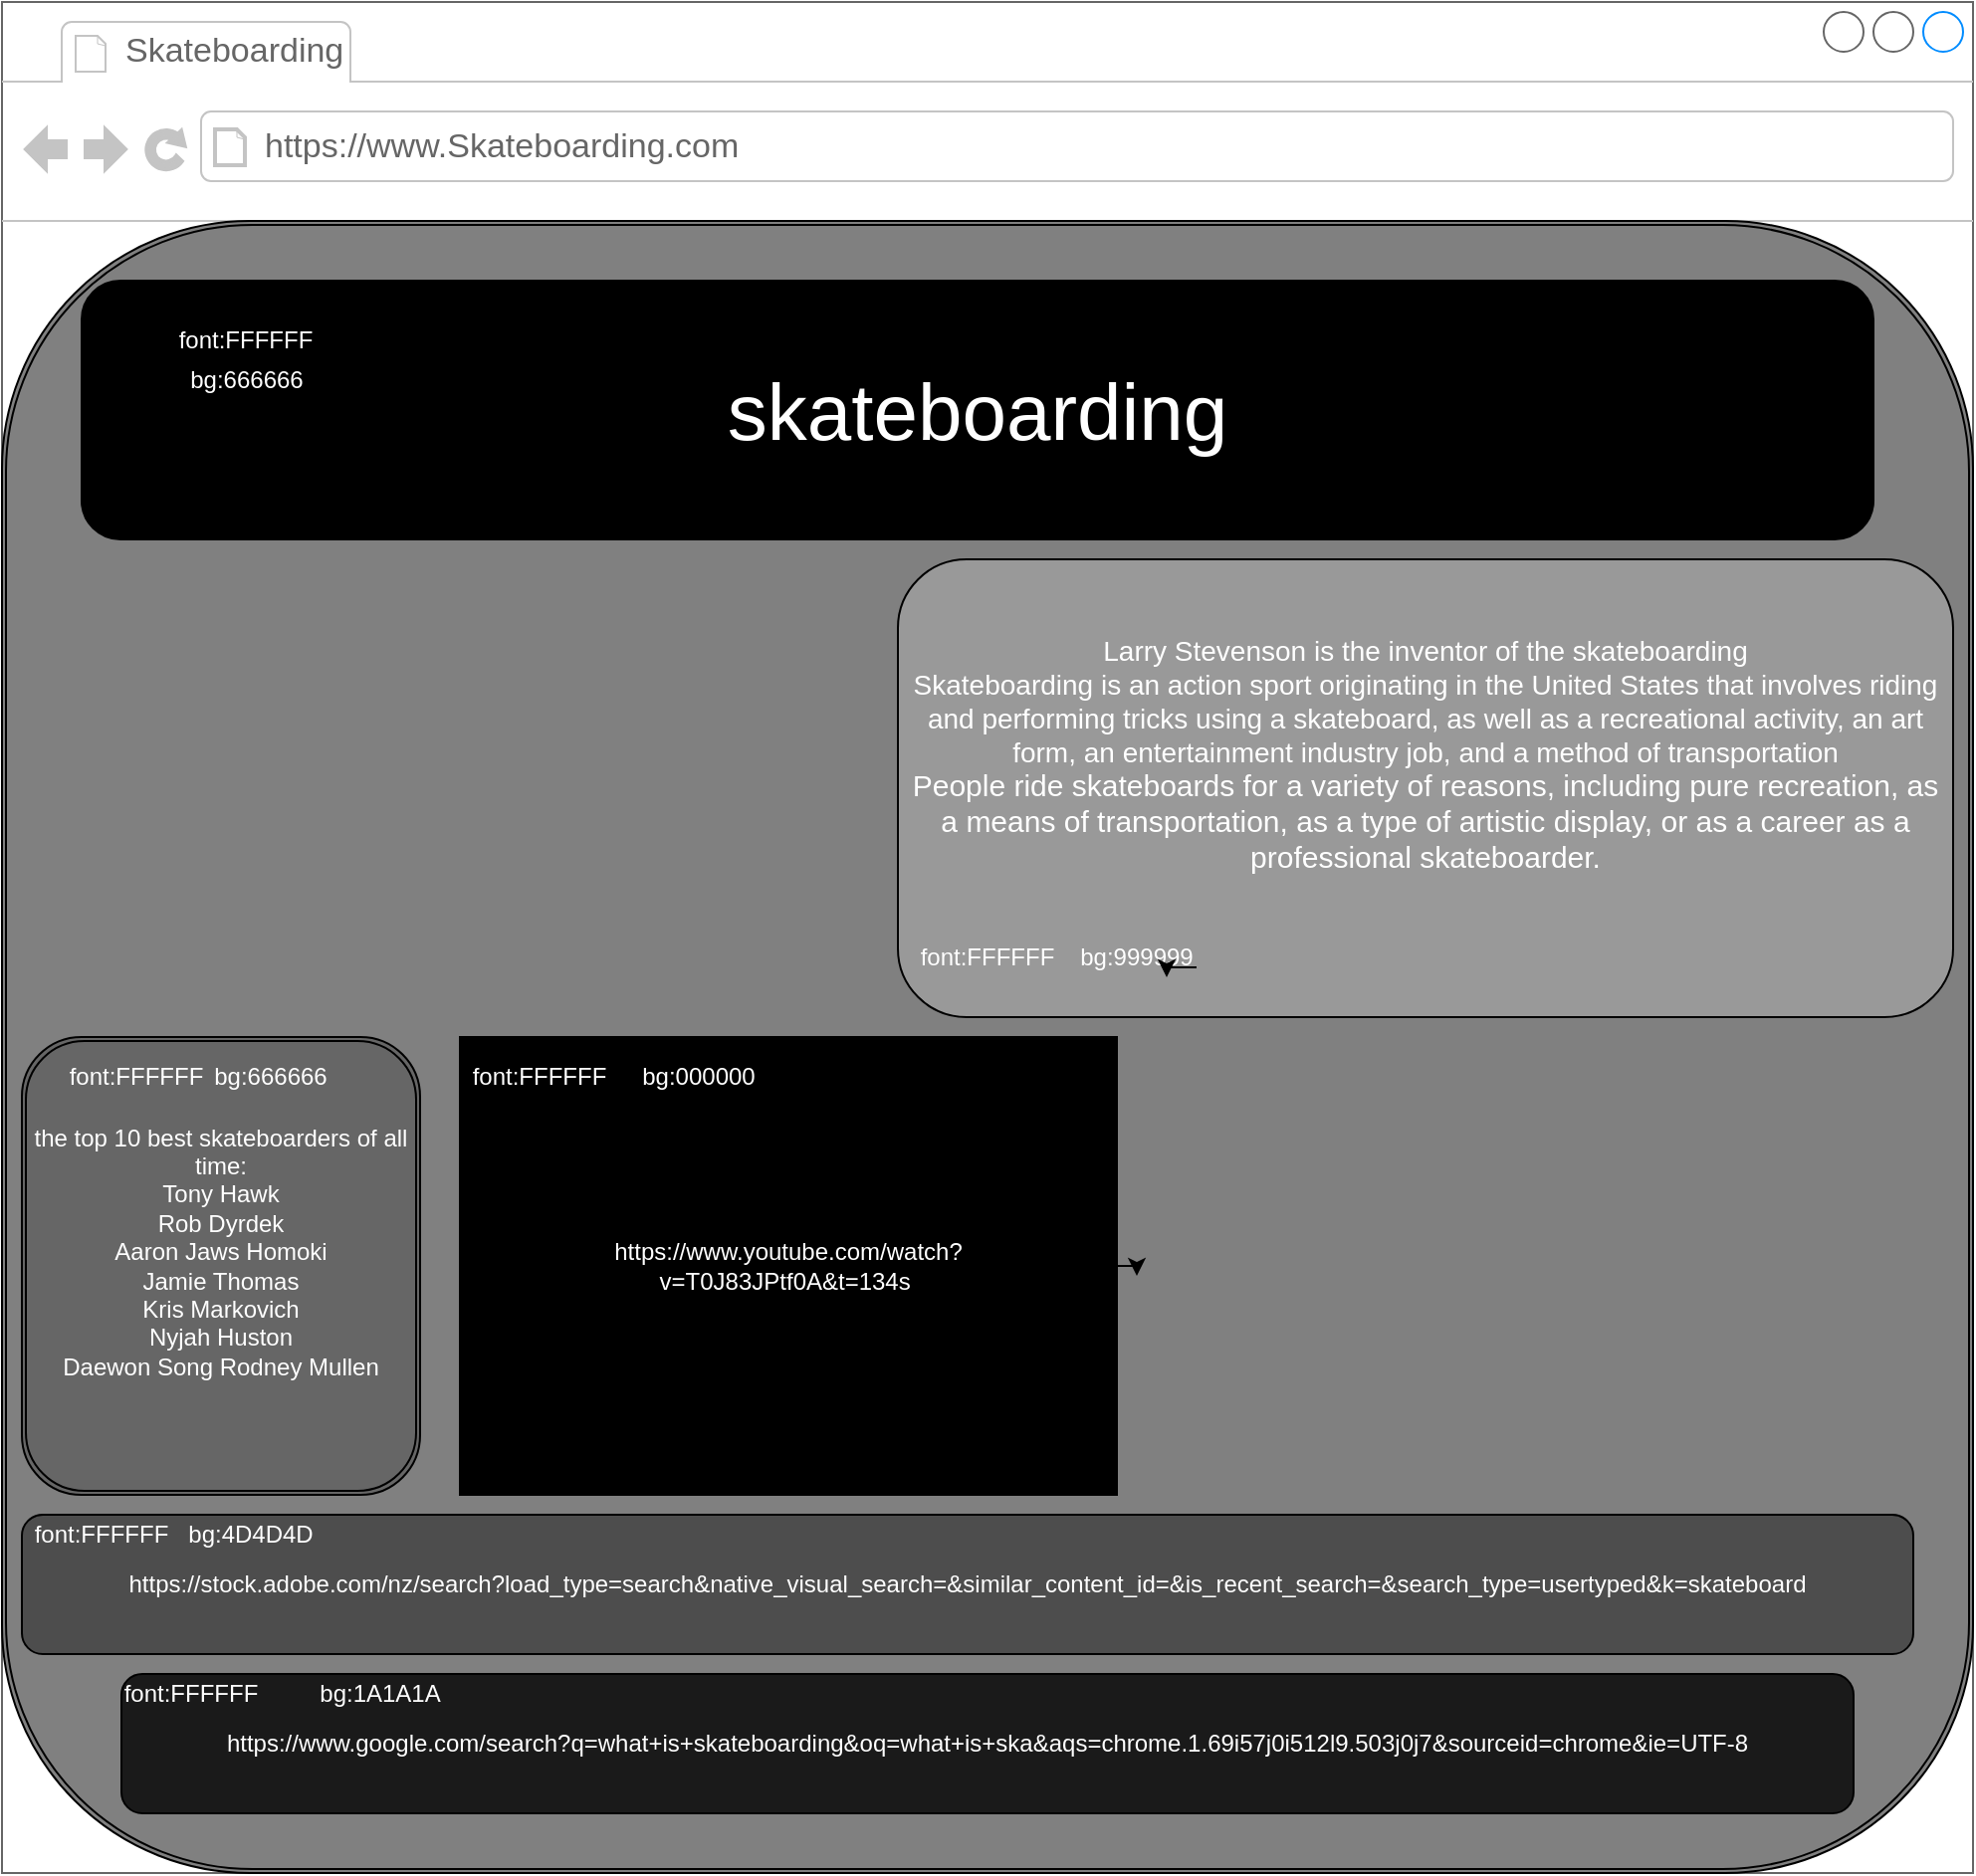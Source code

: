 <mxfile version="15.2.9" type="github">
  <diagram id="FrKrD6kRUA2nPL6c1ak3" name="Page-1">
    <mxGraphModel dx="1038" dy="579" grid="1" gridSize="10" guides="1" tooltips="1" connect="1" arrows="1" fold="1" page="1" pageScale="1" pageWidth="850" pageHeight="1100" math="0" shadow="0">
      <root>
        <mxCell id="0" />
        <mxCell id="1" parent="0" />
        <UserObject label="https://t4.ftcdn.net/jpg/03/02/06/95/240_F_302069526_7c0c5jrY15yVzeacaCMCckSBTQKEUT3S.jpg" id="qnNMIZ_E7A0Bu9t183FQ-13">
          <mxCell style="strokeWidth=1;shadow=0;dashed=0;align=center;html=1;shape=mxgraph.mockup.containers.browserWindow;rSize=0;strokeColor=#666666;strokeColor2=#008cff;strokeColor3=#c4c4c4;mainText=,;recursiveResize=0;" parent="1" vertex="1">
            <mxGeometry x="20" y="10" width="990" height="940" as="geometry" />
          </mxCell>
        </UserObject>
        <mxCell id="DYSLplBUFb7p__vRSu4i-8" value="https://www.youtube.com/watch?v=T0J83JPtf0A&amp;nbsp;&amp;nbsp;" style="rounded=1;whiteSpace=wrap;html=1;fillColor=#B3B3B3;" parent="qnNMIZ_E7A0Bu9t183FQ-13" vertex="1">
          <mxGeometry x="230" y="590" width="320" height="240" as="geometry" />
        </mxCell>
        <mxCell id="qnNMIZ_E7A0Bu9t183FQ-14" value="Skateboarding" style="strokeWidth=1;shadow=0;dashed=0;align=center;html=1;shape=mxgraph.mockup.containers.anchor;fontSize=17;fontColor=#666666;align=left;" parent="qnNMIZ_E7A0Bu9t183FQ-13" vertex="1">
          <mxGeometry x="60" y="12" width="130" height="26" as="geometry" />
        </mxCell>
        <mxCell id="qnNMIZ_E7A0Bu9t183FQ-15" value="https://www.Skateboarding.com" style="strokeWidth=1;shadow=0;dashed=0;align=center;html=1;shape=mxgraph.mockup.containers.anchor;rSize=0;fontSize=17;fontColor=#666666;align=left;" parent="qnNMIZ_E7A0Bu9t183FQ-13" vertex="1">
          <mxGeometry x="130" y="60" width="250" height="26" as="geometry" />
        </mxCell>
        <UserObject label="&lt;img width=&quot;undefined&quot; height=&quot;undefined&quot;&gt;" id="qnNMIZ_E7A0Bu9t183FQ-24">
          <mxCell style="shape=ext;double=1;rounded=1;whiteSpace=wrap;html=1;fillColor=#808080;" parent="qnNMIZ_E7A0Bu9t183FQ-13" vertex="1">
            <mxGeometry y="110" width="990" height="830" as="geometry" />
          </mxCell>
        </UserObject>
        <mxCell id="DYSLplBUFb7p__vRSu4i-1" value="&lt;font color=&quot;#ffffff&quot; style=&quot;font-size: 40px&quot;&gt;skateboarding&lt;/font&gt;" style="rounded=1;whiteSpace=wrap;html=1;fillColor=#000000;" parent="qnNMIZ_E7A0Bu9t183FQ-13" vertex="1">
          <mxGeometry x="40" y="140" width="900" height="130" as="geometry" />
        </mxCell>
        <mxCell id="DYSLplBUFb7p__vRSu4i-5" value="&lt;font color=&quot;#ffffff&quot;&gt;the top 10 best skateboarders of all time:&lt;br&gt;Tony Hawk&lt;br&gt;Rob Dyrdek&lt;br&gt;Aaron Jaws Homoki&lt;br&gt;Jamie Thomas&lt;br&gt;Kris Markovich&lt;br&gt;Nyjah Huston&lt;br&gt;Daewon Song Rodney Mullen&lt;br&gt;&lt;br&gt;&lt;/font&gt;" style="shape=ext;double=1;rounded=1;whiteSpace=wrap;html=1;fillColor=#666666;" parent="qnNMIZ_E7A0Bu9t183FQ-13" vertex="1">
          <mxGeometry x="10" y="520" width="200" height="230" as="geometry" />
        </mxCell>
        <mxCell id="DYSLplBUFb7p__vRSu4i-6" value="&lt;font color=&quot;#ffffff&quot;&gt;&lt;span style=&quot;font-family: &amp;#34;arial&amp;#34; , sans-serif ; font-size: 14px ; text-align: left&quot;&gt;Larry Stevenson is the inventor of the skateboarding&lt;br&gt;Skateboarding is an action sport originating in the United States that involves riding and performing tricks using a skateboard, as well as a recreational activity, an art form, an entertainment industry job, and a method of transportation&lt;br&gt;&lt;/span&gt;&lt;font style=&quot;font-size: 15px&quot;&gt;&lt;span style=&quot;font-family: &amp;#34;arial&amp;#34; , sans-serif&quot;&gt;People ride skateboards for a variety of reasons, including pure recreation, as a&amp;nbsp;&lt;/span&gt;&lt;span style=&quot;font-family: &amp;#34;arial&amp;#34; , sans-serif&quot;&gt;means of transportation&lt;/span&gt;&lt;span style=&quot;font-family: &amp;#34;arial&amp;#34; , sans-serif&quot;&gt;, as a type of artistic display, or as a career as a professional skateboarder.&lt;br&gt;&lt;/span&gt;&lt;/font&gt;&lt;/font&gt;&lt;span style=&quot;font-family: &amp;#34;arial&amp;#34; , sans-serif ; font-size: 14px ; text-align: left&quot;&gt;&lt;font color=&quot;#ffffff&quot;&gt;&lt;br&gt;&lt;br&gt;&lt;/font&gt;&lt;/span&gt;" style="rounded=1;whiteSpace=wrap;html=1;fillColor=#999999;" parent="qnNMIZ_E7A0Bu9t183FQ-13" vertex="1">
          <mxGeometry x="450" y="280" width="530" height="230" as="geometry" />
        </mxCell>
        <mxCell id="DYSLplBUFb7p__vRSu4i-12" style="edgeStyle=orthogonalEdgeStyle;rounded=0;orthogonalLoop=1;jettySize=auto;html=1;exitX=0.5;exitY=1;exitDx=0;exitDy=0;" parent="qnNMIZ_E7A0Bu9t183FQ-13" source="DYSLplBUFb7p__vRSu4i-6" target="DYSLplBUFb7p__vRSu4i-6" edge="1">
          <mxGeometry relative="1" as="geometry" />
        </mxCell>
        <mxCell id="DYSLplBUFb7p__vRSu4i-10" value="&lt;font color=&quot;#ffffff&quot;&gt;https://stock.adobe.com/nz/search?load_type=search&amp;amp;native_visual_search=&amp;amp;similar_content_id=&amp;amp;is_recent_search=&amp;amp;search_type=usertyped&amp;amp;k=skateboard&lt;/font&gt;" style="rounded=1;whiteSpace=wrap;html=1;fillColor=#4D4D4D;" parent="qnNMIZ_E7A0Bu9t183FQ-13" vertex="1">
          <mxGeometry x="10" y="760" width="950" height="70" as="geometry" />
        </mxCell>
        <mxCell id="DYSLplBUFb7p__vRSu4i-11" value="&lt;font color=&quot;#ffffff&quot;&gt;https://www.google.com/search?q=what+is+skateboarding&amp;amp;oq=what+is+ska&amp;amp;aqs=chrome.1.69i57j0i512l9.503j0j7&amp;amp;sourceid=chrome&amp;amp;ie=UTF-8&lt;/font&gt;" style="rounded=1;whiteSpace=wrap;html=1;fillColor=#1A1A1A;" parent="qnNMIZ_E7A0Bu9t183FQ-13" vertex="1">
          <mxGeometry x="60" y="840" width="870" height="70" as="geometry" />
        </mxCell>
        <mxCell id="DYSLplBUFb7p__vRSu4i-17" style="edgeStyle=orthogonalEdgeStyle;rounded=0;orthogonalLoop=1;jettySize=auto;html=1;exitX=1;exitY=0.5;exitDx=0;exitDy=0;entryX=0;entryY=0.5;entryDx=0;entryDy=0;" parent="qnNMIZ_E7A0Bu9t183FQ-13" source="DYSLplBUFb7p__vRSu4i-15" edge="1">
          <mxGeometry relative="1" as="geometry">
            <mxPoint x="570" y="640.0" as="targetPoint" />
          </mxGeometry>
        </mxCell>
        <mxCell id="DYSLplBUFb7p__vRSu4i-15" value="&lt;font color=&quot;#ffffff&quot;&gt;https://www.youtube.com/watch?v=T0J83JPtf0A&amp;amp;t=134s&amp;nbsp;&lt;/font&gt;" style="shape=process;whiteSpace=wrap;html=1;backgroundOutline=1;fillColor=#000000;" parent="qnNMIZ_E7A0Bu9t183FQ-13" vertex="1">
          <mxGeometry x="230" y="520" width="330" height="230" as="geometry" />
        </mxCell>
        <mxCell id="DYSLplBUFb7p__vRSu4i-20" value="" style="shape=image;verticalLabelPosition=bottom;labelBackgroundColor=#ffffff;verticalAlign=top;aspect=fixed;imageAspect=0;image=https://images.unsplash.com/photo-1517871627464-75e4506348f3?ixid=MnwxMjA3fDB8MHxzZWFyY2h8NjB8fHNrYXRlYm9hcmRpbmd8ZW58MHx8MHx8&amp;ixlib=rb-1.2.1&amp;w=1000&amp;q=80;" parent="qnNMIZ_E7A0Bu9t183FQ-13" vertex="1">
          <mxGeometry x="594.96" y="523.21" width="335.04" height="223.58" as="geometry" />
        </mxCell>
        <mxCell id="DYSLplBUFb7p__vRSu4i-21" value="" style="shape=image;verticalLabelPosition=bottom;labelBackgroundColor=#ffffff;verticalAlign=top;aspect=fixed;imageAspect=0;image=https://images.unsplash.com/photo-1573691138222-741a6db847d9?ixid=MnwxMjA3fDB8MHxzZWFyY2h8MTc2fHxza2F0ZWJvYXJkaW5nfGVufDB8fDB8fA%3D%3D&amp;ixlib=rb-1.2.1&amp;w=1000&amp;q=80;" parent="qnNMIZ_E7A0Bu9t183FQ-13" vertex="1">
          <mxGeometry x="70" y="278.22" width="350" height="233.56" as="geometry" />
        </mxCell>
        <mxCell id="QSEQOvpg_Ss7eQUEf1jN-1" value="&lt;font color=&quot;#ffffff&quot;&gt;font:FFFFFF&lt;/font&gt;" style="text;html=1;strokeColor=none;fillColor=none;align=center;verticalAlign=middle;whiteSpace=wrap;rounded=0;" vertex="1" parent="qnNMIZ_E7A0Bu9t183FQ-13">
          <mxGeometry x="60" y="840" width="70" height="20" as="geometry" />
        </mxCell>
        <mxCell id="QSEQOvpg_Ss7eQUEf1jN-2" value="&lt;font color=&quot;#ffffff&quot;&gt;bg:1A1A1A&lt;/font&gt;" style="text;html=1;strokeColor=none;fillColor=none;align=center;verticalAlign=middle;whiteSpace=wrap;rounded=0;" vertex="1" parent="qnNMIZ_E7A0Bu9t183FQ-13">
          <mxGeometry x="160" y="840" width="60" height="20" as="geometry" />
        </mxCell>
        <mxCell id="QSEQOvpg_Ss7eQUEf1jN-5" value="&lt;font color=&quot;#ffffff&quot;&gt;font:FFFFFF&lt;/font&gt;" style="text;html=1;strokeColor=none;fillColor=none;align=center;verticalAlign=middle;whiteSpace=wrap;rounded=0;" vertex="1" parent="qnNMIZ_E7A0Bu9t183FQ-13">
          <mxGeometry x="10" y="760" width="80" height="20" as="geometry" />
        </mxCell>
        <mxCell id="QSEQOvpg_Ss7eQUEf1jN-6" value="&lt;font color=&quot;#ffffff&quot;&gt;bg:4D4D4D&lt;/font&gt;" style="text;html=1;strokeColor=none;fillColor=none;align=center;verticalAlign=middle;whiteSpace=wrap;rounded=0;" vertex="1" parent="qnNMIZ_E7A0Bu9t183FQ-13">
          <mxGeometry x="90" y="760" width="70" height="20" as="geometry" />
        </mxCell>
        <mxCell id="QSEQOvpg_Ss7eQUEf1jN-7" value="&lt;font color=&quot;#ffffff&quot;&gt;font:FFFFFF&lt;/font&gt;" style="text;html=1;strokeColor=none;fillColor=none;align=center;verticalAlign=middle;whiteSpace=wrap;rounded=0;" vertex="1" parent="qnNMIZ_E7A0Bu9t183FQ-13">
          <mxGeometry x="30" y="530" width="75" height="20" as="geometry" />
        </mxCell>
        <mxCell id="QSEQOvpg_Ss7eQUEf1jN-8" value="&lt;font color=&quot;#ffffff&quot;&gt;bg:666666&lt;/font&gt;" style="text;html=1;strokeColor=none;fillColor=none;align=center;verticalAlign=middle;whiteSpace=wrap;rounded=0;" vertex="1" parent="qnNMIZ_E7A0Bu9t183FQ-13">
          <mxGeometry x="100" y="530" width="70" height="20" as="geometry" />
        </mxCell>
        <mxCell id="QSEQOvpg_Ss7eQUEf1jN-9" value="&lt;font color=&quot;#ffffff&quot;&gt;font:FFFFFF&lt;/font&gt;" style="text;html=1;strokeColor=none;fillColor=none;align=center;verticalAlign=middle;whiteSpace=wrap;rounded=0;" vertex="1" parent="qnNMIZ_E7A0Bu9t183FQ-13">
          <mxGeometry x="240" y="530" width="60" height="20" as="geometry" />
        </mxCell>
        <mxCell id="QSEQOvpg_Ss7eQUEf1jN-10" value="&lt;font color=&quot;#ffffff&quot;&gt;bg:000000&lt;/font&gt;" style="text;html=1;strokeColor=none;fillColor=none;align=center;verticalAlign=middle;whiteSpace=wrap;rounded=0;" vertex="1" parent="qnNMIZ_E7A0Bu9t183FQ-13">
          <mxGeometry x="320" y="530" width="60" height="20" as="geometry" />
        </mxCell>
        <mxCell id="QSEQOvpg_Ss7eQUEf1jN-11" value="&lt;font color=&quot;#ffffff&quot;&gt;font:FFFFFF&lt;/font&gt;" style="text;html=1;strokeColor=none;fillColor=none;align=center;verticalAlign=middle;whiteSpace=wrap;rounded=0;" vertex="1" parent="qnNMIZ_E7A0Bu9t183FQ-13">
          <mxGeometry x="460" y="470" width="70" height="20" as="geometry" />
        </mxCell>
        <mxCell id="QSEQOvpg_Ss7eQUEf1jN-12" value="&lt;font color=&quot;#ffffff&quot;&gt;bg:999999&lt;/font&gt;" style="text;html=1;strokeColor=none;fillColor=none;align=center;verticalAlign=middle;whiteSpace=wrap;rounded=0;" vertex="1" parent="qnNMIZ_E7A0Bu9t183FQ-13">
          <mxGeometry x="540" y="470" width="60" height="20" as="geometry" />
        </mxCell>
        <mxCell id="QSEQOvpg_Ss7eQUEf1jN-13" style="edgeStyle=orthogonalEdgeStyle;rounded=0;orthogonalLoop=1;jettySize=auto;html=1;exitX=1;exitY=0.75;exitDx=0;exitDy=0;entryX=0.75;entryY=1;entryDx=0;entryDy=0;" edge="1" parent="qnNMIZ_E7A0Bu9t183FQ-13" source="QSEQOvpg_Ss7eQUEf1jN-12" target="QSEQOvpg_Ss7eQUEf1jN-12">
          <mxGeometry relative="1" as="geometry" />
        </mxCell>
        <mxCell id="QSEQOvpg_Ss7eQUEf1jN-14" value="&lt;font color=&quot;#ffffff&quot;&gt;font:FFFFFF&lt;/font&gt;" style="text;html=1;strokeColor=none;fillColor=none;align=center;verticalAlign=middle;whiteSpace=wrap;rounded=0;" vertex="1" parent="qnNMIZ_E7A0Bu9t183FQ-13">
          <mxGeometry x="90" y="160" width="65" height="20" as="geometry" />
        </mxCell>
        <mxCell id="QSEQOvpg_Ss7eQUEf1jN-15" value="&lt;font color=&quot;#ffffff&quot;&gt;bg:666666&lt;/font&gt;" style="text;html=1;strokeColor=none;fillColor=none;align=center;verticalAlign=middle;whiteSpace=wrap;rounded=0;" vertex="1" parent="qnNMIZ_E7A0Bu9t183FQ-13">
          <mxGeometry x="92.5" y="180" width="60" height="20" as="geometry" />
        </mxCell>
      </root>
    </mxGraphModel>
  </diagram>
</mxfile>
